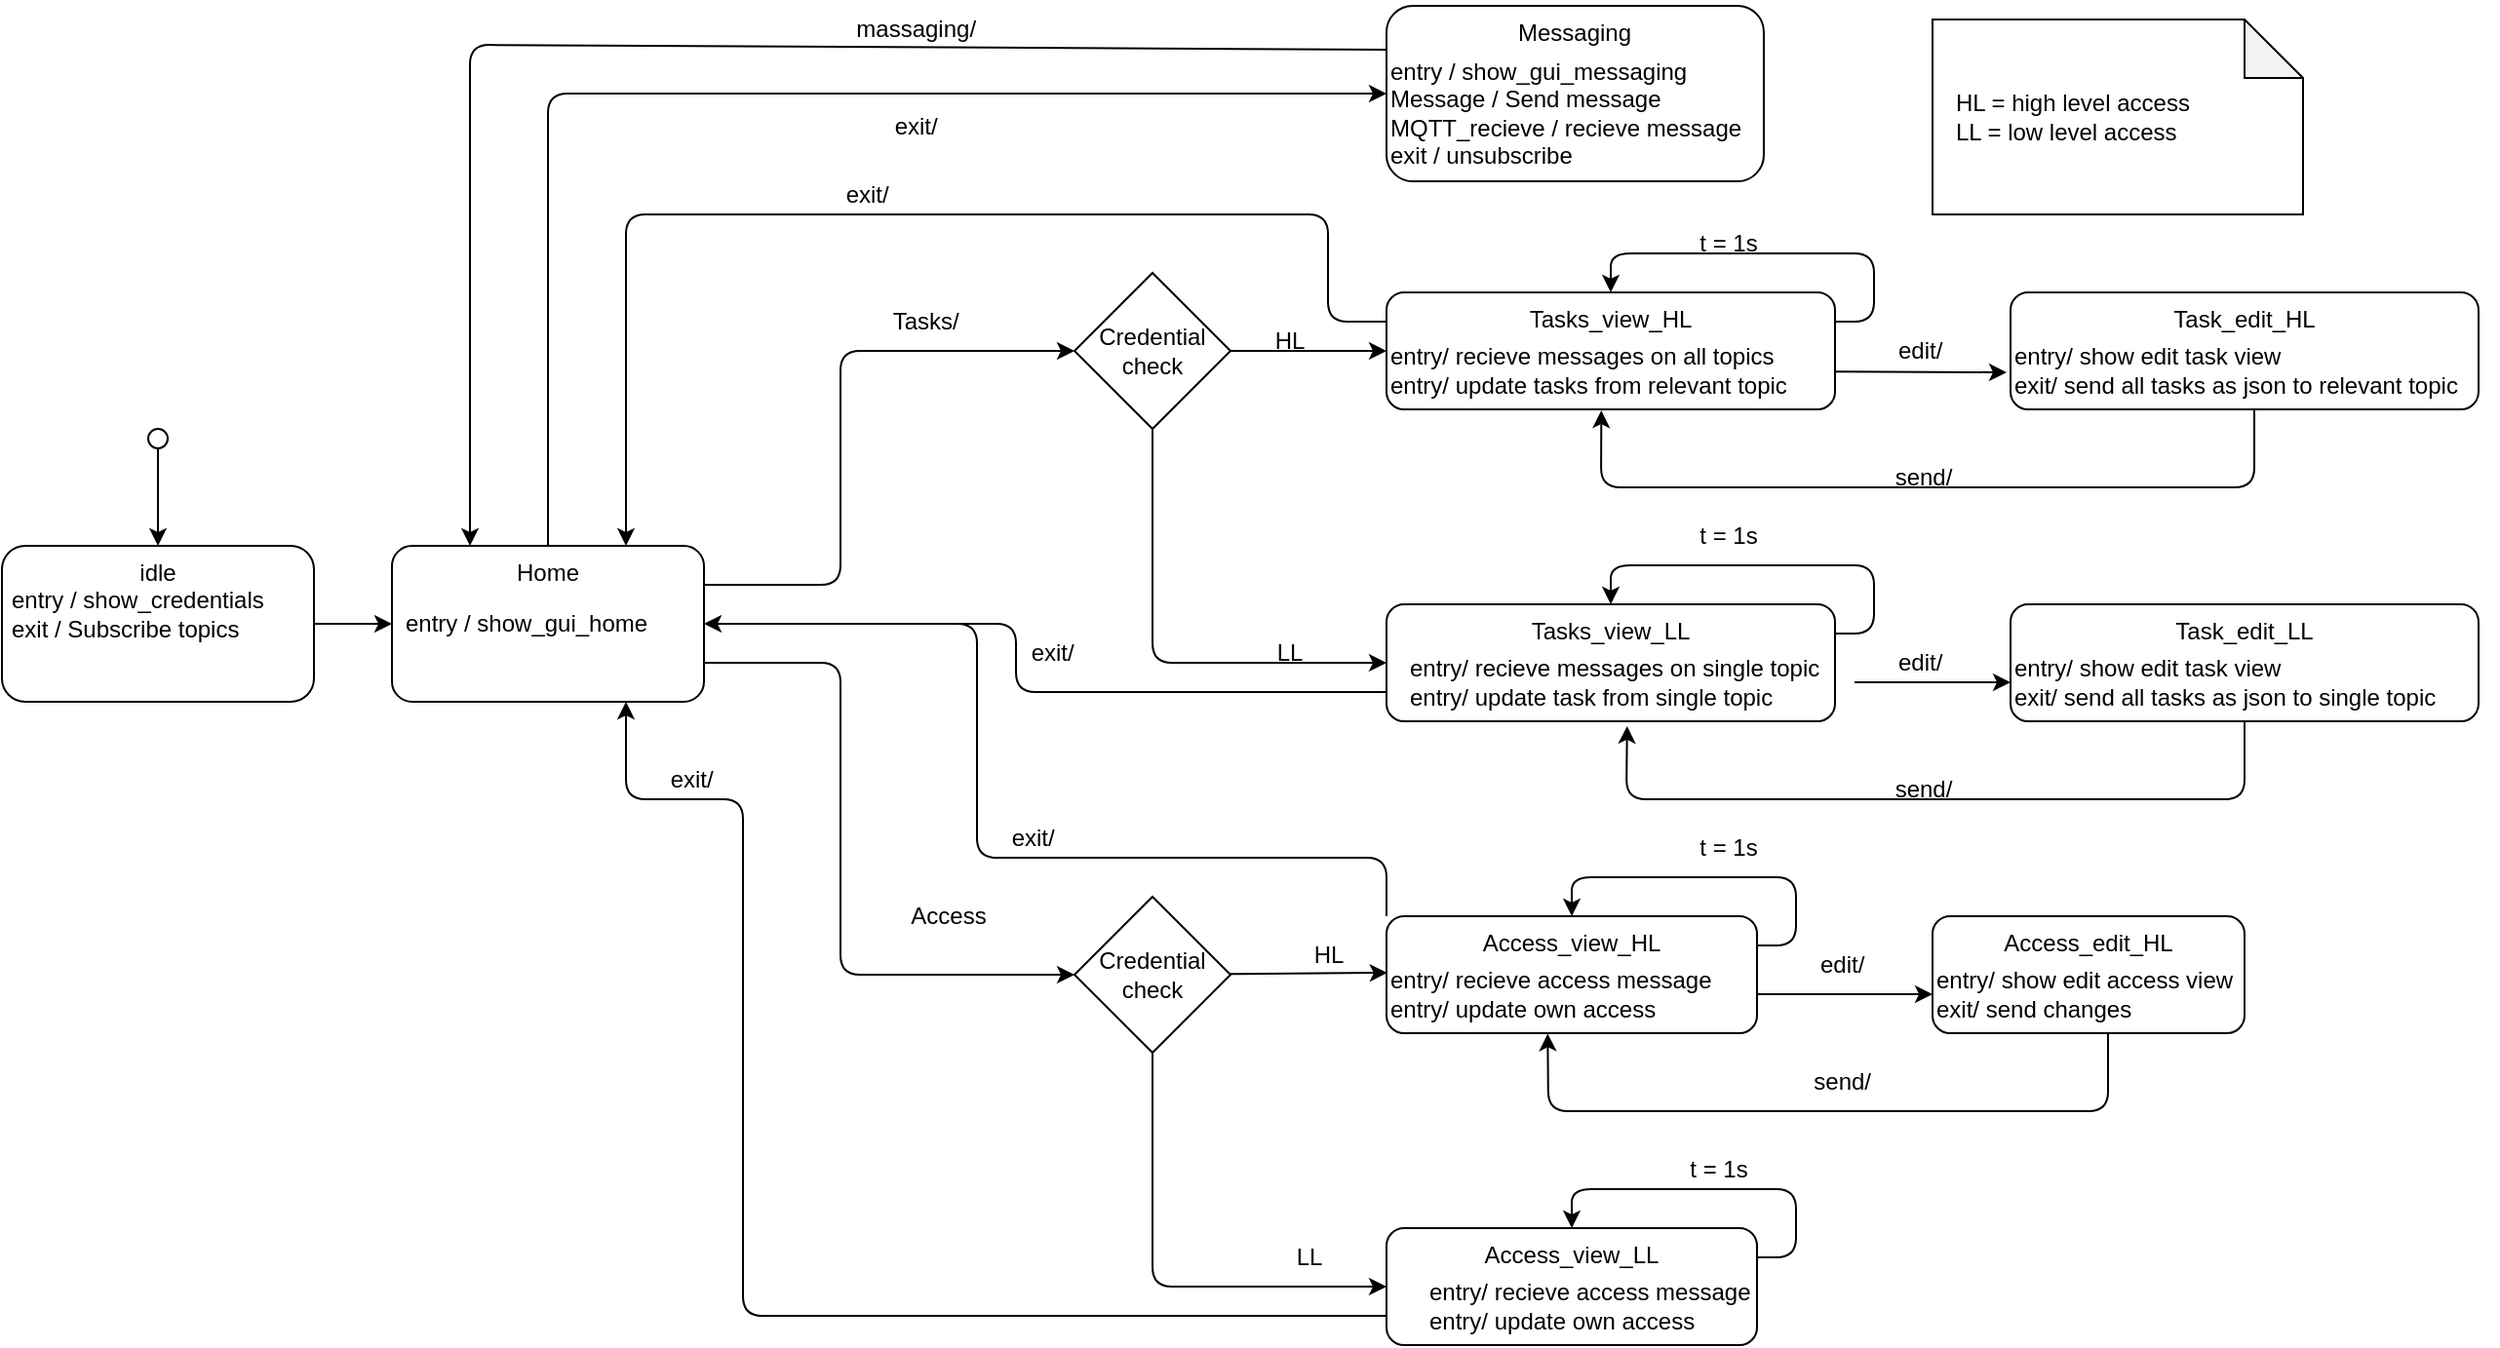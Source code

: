<mxfile>
    <diagram id="hsnAsNoOVvrT31XjlBDN" name="Page-1">
        <mxGraphModel dx="-349" dy="1102" grid="1" gridSize="10" guides="1" tooltips="1" connect="1" arrows="1" fold="1" page="0" pageScale="1" pageWidth="850" pageHeight="1100" math="0" shadow="0">
            <root>
                <mxCell id="0"/>
                <mxCell id="1" parent="0"/>
                <mxCell id="42" value="" style="group" parent="1" vertex="1" connectable="0">
                    <mxGeometry x="1050" y="-290" width="160" height="80" as="geometry"/>
                </mxCell>
                <mxCell id="43" value="idle" style="rounded=1;whiteSpace=wrap;html=1;verticalAlign=top;" parent="42" vertex="1">
                    <mxGeometry width="160" height="80" as="geometry"/>
                </mxCell>
                <mxCell id="44" value="entry / show_credentials&lt;br&gt;exit / Subscribe topics" style="text;html=1;align=left;verticalAlign=middle;resizable=0;points=[];autosize=1;strokeColor=none;fillColor=none;" parent="42" vertex="1">
                    <mxGeometry x="3" y="15" width="150" height="40" as="geometry"/>
                </mxCell>
                <mxCell id="46" value="" style="group" parent="1" vertex="1" connectable="0">
                    <mxGeometry x="1250" y="-290" width="185" height="80" as="geometry"/>
                </mxCell>
                <mxCell id="47" value="Home" style="rounded=1;whiteSpace=wrap;html=1;verticalAlign=top;arcSize=13;" parent="46" vertex="1">
                    <mxGeometry width="160" height="80" as="geometry"/>
                </mxCell>
                <mxCell id="48" value="&lt;span style=&quot;&quot;&gt;entry / show_gui_home&lt;br&gt;&lt;/span&gt;" style="text;html=1;strokeColor=none;fillColor=none;align=left;verticalAlign=middle;whiteSpace=wrap;rounded=0;" parent="46" vertex="1">
                    <mxGeometry x="5" y="25" width="155" height="30" as="geometry"/>
                </mxCell>
                <mxCell id="75" value="" style="group" parent="1" vertex="1" connectable="0">
                    <mxGeometry x="1760" y="-567" width="260" height="90" as="geometry"/>
                </mxCell>
                <mxCell id="72" value="Messaging" style="rounded=1;whiteSpace=wrap;html=1;verticalAlign=top;" parent="75" vertex="1">
                    <mxGeometry width="193.49" height="90" as="geometry"/>
                </mxCell>
                <mxCell id="73" value="entry / show_gui_messaging&lt;br&gt;Message / Send message&lt;br&gt;MQTT_recieve / recieve message&amp;nbsp;&lt;br&gt;exit / unsubscribe" style="text;html=1;align=left;verticalAlign=middle;resizable=0;points=[];autosize=1;strokeColor=none;fillColor=none;" parent="75" vertex="1">
                    <mxGeometry x="-0.003" y="20" width="210" height="70" as="geometry"/>
                </mxCell>
                <mxCell id="76" style="edgeStyle=none;html=1;entryX=0;entryY=0.5;entryDx=0;entryDy=0;" parent="1" source="43" target="47" edge="1">
                    <mxGeometry relative="1" as="geometry"/>
                </mxCell>
                <mxCell id="115" value="" style="group" parent="1" vertex="1" connectable="0">
                    <mxGeometry x="1760" y="-420" width="240" height="60" as="geometry"/>
                </mxCell>
                <mxCell id="107" value="Tasks_view_HL" style="rounded=1;whiteSpace=wrap;html=1;verticalAlign=top;" parent="115" vertex="1">
                    <mxGeometry width="230" height="60" as="geometry"/>
                </mxCell>
                <mxCell id="111" value="entry/ recieve messages on all topics&lt;br&gt;entry/ update tasks from relevant topic" style="text;html=1;align=left;verticalAlign=middle;resizable=0;points=[];autosize=1;strokeColor=none;fillColor=none;" parent="115" vertex="1">
                    <mxGeometry y="20" width="230" height="40" as="geometry"/>
                </mxCell>
                <mxCell id="128" style="edgeStyle=none;html=1;exitX=1;exitY=0.25;exitDx=0;exitDy=0;entryX=0.5;entryY=0;entryDx=0;entryDy=0;" parent="115" source="107" target="107" edge="1">
                    <mxGeometry relative="1" as="geometry">
                        <Array as="points">
                            <mxPoint x="250" y="15"/>
                            <mxPoint x="250" y="-20"/>
                            <mxPoint x="115" y="-20"/>
                        </Array>
                    </mxGeometry>
                </mxCell>
                <mxCell id="116" value="" style="group" parent="1" vertex="1" connectable="0">
                    <mxGeometry x="1760" y="-260" width="230" height="60" as="geometry"/>
                </mxCell>
                <mxCell id="109" value="Tasks_view_LL" style="rounded=1;whiteSpace=wrap;html=1;verticalAlign=top;" parent="116" vertex="1">
                    <mxGeometry width="230" height="60" as="geometry"/>
                </mxCell>
                <mxCell id="112" value="entry/ recieve messages on single topic&lt;br&gt;entry/ update task from single topic" style="text;html=1;align=left;verticalAlign=middle;resizable=0;points=[];autosize=1;strokeColor=none;fillColor=none;" parent="116" vertex="1">
                    <mxGeometry x="10" y="20" width="230" height="40" as="geometry"/>
                </mxCell>
                <mxCell id="131" style="edgeStyle=none;html=1;exitX=1;exitY=0.25;exitDx=0;exitDy=0;entryX=0.5;entryY=0;entryDx=0;entryDy=0;" parent="116" source="109" target="109" edge="1">
                    <mxGeometry relative="1" as="geometry">
                        <Array as="points">
                            <mxPoint x="250" y="15"/>
                            <mxPoint x="250" y="-20"/>
                            <mxPoint x="115" y="-20"/>
                        </Array>
                    </mxGeometry>
                </mxCell>
                <mxCell id="121" value="" style="group" parent="1" vertex="1" connectable="0">
                    <mxGeometry x="2080" y="-420" width="250" height="60" as="geometry"/>
                </mxCell>
                <mxCell id="117" value="Task_edit_HL" style="rounded=1;whiteSpace=wrap;html=1;verticalAlign=top;" parent="121" vertex="1">
                    <mxGeometry width="240" height="60" as="geometry"/>
                </mxCell>
                <mxCell id="120" value="entry/ show edit task view&lt;br&gt;exit/ send all tasks as json to relevant topic" style="text;html=1;align=left;verticalAlign=middle;resizable=0;points=[];autosize=1;strokeColor=none;fillColor=none;" parent="121" vertex="1">
                    <mxGeometry y="20" width="250" height="40" as="geometry"/>
                </mxCell>
                <mxCell id="122" value="" style="group" parent="1" vertex="1" connectable="0">
                    <mxGeometry x="2080" y="-260" width="240" height="60" as="geometry"/>
                </mxCell>
                <mxCell id="118" value="Task_edit_LL" style="rounded=1;whiteSpace=wrap;html=1;verticalAlign=top;" parent="122" vertex="1">
                    <mxGeometry width="240" height="60" as="geometry"/>
                </mxCell>
                <mxCell id="119" value="entry/ show edit task view&lt;br&gt;exit/ send all tasks as json to single topic" style="text;html=1;align=left;verticalAlign=middle;resizable=0;points=[];autosize=1;strokeColor=none;fillColor=none;" parent="122" vertex="1">
                    <mxGeometry y="20" width="240" height="40" as="geometry"/>
                </mxCell>
                <mxCell id="175" style="edgeStyle=none;html=1;entryX=0;entryY=0.5;entryDx=0;entryDy=0;" parent="1" source="123" target="107" edge="1">
                    <mxGeometry relative="1" as="geometry"/>
                </mxCell>
                <mxCell id="177" style="edgeStyle=none;html=1;entryX=0;entryY=0.5;entryDx=0;entryDy=0;" parent="1" source="123" target="109" edge="1">
                    <mxGeometry relative="1" as="geometry">
                        <Array as="points">
                            <mxPoint x="1640" y="-230"/>
                        </Array>
                    </mxGeometry>
                </mxCell>
                <mxCell id="124" style="edgeStyle=none;html=1;entryX=-0.008;entryY=0.525;entryDx=0;entryDy=0;entryPerimeter=0;" parent="1" source="111" target="120" edge="1">
                    <mxGeometry relative="1" as="geometry"/>
                </mxCell>
                <mxCell id="123" value="Credential check" style="rhombus;whiteSpace=wrap;html=1;" parent="1" vertex="1">
                    <mxGeometry x="1600" y="-430" width="80" height="80" as="geometry"/>
                </mxCell>
                <mxCell id="127" style="edgeStyle=none;html=1;entryX=0.479;entryY=1.014;entryDx=0;entryDy=0;entryPerimeter=0;" parent="1" source="120" target="111" edge="1">
                    <mxGeometry relative="1" as="geometry">
                        <Array as="points">
                            <mxPoint x="2205" y="-320"/>
                            <mxPoint x="1870" y="-320"/>
                        </Array>
                    </mxGeometry>
                </mxCell>
                <mxCell id="129" style="edgeStyle=none;html=1;" parent="1" source="112" target="119" edge="1">
                    <mxGeometry relative="1" as="geometry"/>
                </mxCell>
                <mxCell id="130" style="edgeStyle=none;html=1;entryX=0.493;entryY=1.062;entryDx=0;entryDy=0;entryPerimeter=0;" parent="1" source="119" target="112" edge="1">
                    <mxGeometry relative="1" as="geometry">
                        <Array as="points">
                            <mxPoint x="2200" y="-160"/>
                            <mxPoint x="1883" y="-160"/>
                        </Array>
                    </mxGeometry>
                </mxCell>
                <mxCell id="132" value="send/" style="text;html=1;align=center;verticalAlign=middle;resizable=0;points=[];autosize=1;strokeColor=none;fillColor=none;" parent="1" vertex="1">
                    <mxGeometry x="2010" y="-180" width="50" height="30" as="geometry"/>
                </mxCell>
                <mxCell id="133" value="send/" style="text;html=1;align=center;verticalAlign=middle;resizable=0;points=[];autosize=1;strokeColor=none;fillColor=none;" parent="1" vertex="1">
                    <mxGeometry x="2010" y="-340" width="50" height="30" as="geometry"/>
                </mxCell>
                <mxCell id="135" value="" style="group" parent="1" vertex="1" connectable="0">
                    <mxGeometry x="2040" y="-560" width="190" height="100" as="geometry"/>
                </mxCell>
                <mxCell id="134" value="" style="shape=note;whiteSpace=wrap;html=1;backgroundOutline=1;darkOpacity=0.05;" parent="135" vertex="1">
                    <mxGeometry width="190" height="100" as="geometry"/>
                </mxCell>
                <mxCell id="108" value="&lt;div style=&quot;&quot;&gt;&lt;/div&gt;HL = high level access&lt;br&gt;&lt;div style=&quot;&quot;&gt;&lt;span style=&quot;background-color: initial;&quot;&gt;LL = low level access&lt;/span&gt;&lt;/div&gt;" style="text;html=1;align=left;verticalAlign=middle;resizable=0;points=[];autosize=1;strokeColor=none;fillColor=none;" parent="135" vertex="1">
                    <mxGeometry x="10" y="30" width="140" height="40" as="geometry"/>
                </mxCell>
                <mxCell id="136" value="edit/&amp;nbsp;" style="text;html=1;align=center;verticalAlign=middle;resizable=0;points=[];autosize=1;strokeColor=none;fillColor=none;" parent="1" vertex="1">
                    <mxGeometry x="2010" y="-405" width="50" height="30" as="geometry"/>
                </mxCell>
                <mxCell id="137" value="edit/&amp;nbsp;" style="text;html=1;align=center;verticalAlign=middle;resizable=0;points=[];autosize=1;strokeColor=none;fillColor=none;" parent="1" vertex="1">
                    <mxGeometry x="2010" y="-245" width="50" height="30" as="geometry"/>
                </mxCell>
                <mxCell id="139" value="t = 1s" style="text;html=1;align=center;verticalAlign=middle;resizable=0;points=[];autosize=1;strokeColor=none;fillColor=none;" parent="1" vertex="1">
                    <mxGeometry x="1910" y="-460" width="50" height="30" as="geometry"/>
                </mxCell>
                <mxCell id="140" value="t = 1s" style="text;html=1;align=center;verticalAlign=middle;resizable=0;points=[];autosize=1;strokeColor=none;fillColor=none;" parent="1" vertex="1">
                    <mxGeometry x="1910" y="-310" width="50" height="30" as="geometry"/>
                </mxCell>
                <mxCell id="148" value="" style="group" parent="1" vertex="1" connectable="0">
                    <mxGeometry x="1760" y="60" width="190" height="60" as="geometry"/>
                </mxCell>
                <mxCell id="143" value="Access_view_LL" style="rounded=1;whiteSpace=wrap;html=1;verticalAlign=top;" parent="148" vertex="1">
                    <mxGeometry width="190" height="60" as="geometry"/>
                </mxCell>
                <mxCell id="145" value="entry/ recieve access message&lt;br&gt;entry/ update own access" style="text;html=1;align=left;verticalAlign=middle;resizable=0;points=[];autosize=1;strokeColor=none;fillColor=none;" parent="148" vertex="1">
                    <mxGeometry x="20" y="20" width="190" height="40" as="geometry"/>
                </mxCell>
                <mxCell id="167" style="edgeStyle=none;html=1;exitX=1;exitY=0.25;exitDx=0;exitDy=0;entryX=0.5;entryY=0;entryDx=0;entryDy=0;" parent="148" source="143" target="143" edge="1">
                    <mxGeometry relative="1" as="geometry">
                        <Array as="points">
                            <mxPoint x="210" y="15"/>
                            <mxPoint x="210" y="-20"/>
                            <mxPoint x="95" y="-20"/>
                        </Array>
                    </mxGeometry>
                </mxCell>
                <mxCell id="149" value="" style="group" parent="1" vertex="1" connectable="0">
                    <mxGeometry x="1760" y="-100" width="190" height="60" as="geometry"/>
                </mxCell>
                <mxCell id="142" value="Access_view_HL" style="rounded=1;whiteSpace=wrap;html=1;verticalAlign=top;" parent="149" vertex="1">
                    <mxGeometry width="190" height="60" as="geometry"/>
                </mxCell>
                <mxCell id="144" value="entry/ recieve access message&lt;br&gt;entry/ update own access" style="text;html=1;align=left;verticalAlign=middle;resizable=0;points=[];autosize=1;strokeColor=none;fillColor=none;" parent="149" vertex="1">
                    <mxGeometry y="20" width="190" height="40" as="geometry"/>
                </mxCell>
                <mxCell id="160" style="edgeStyle=none;html=1;exitX=1;exitY=0.25;exitDx=0;exitDy=0;entryX=0.5;entryY=0;entryDx=0;entryDy=0;" parent="149" source="142" target="142" edge="1">
                    <mxGeometry relative="1" as="geometry">
                        <Array as="points">
                            <mxPoint x="210" y="15"/>
                            <mxPoint x="210" y="-20"/>
                            <mxPoint x="95" y="-20"/>
                        </Array>
                    </mxGeometry>
                </mxCell>
                <mxCell id="153" value="" style="group" parent="1" vertex="1" connectable="0">
                    <mxGeometry x="2040" y="-100" width="180" height="60" as="geometry"/>
                </mxCell>
                <mxCell id="151" value="Access_edit_HL" style="rounded=1;whiteSpace=wrap;html=1;verticalAlign=top;" parent="153" vertex="1">
                    <mxGeometry width="160" height="60" as="geometry"/>
                </mxCell>
                <mxCell id="152" value="entry/ show edit access view&lt;br&gt;exit/ send changes" style="text;html=1;align=left;verticalAlign=middle;resizable=0;points=[];autosize=1;strokeColor=none;fillColor=none;" parent="153" vertex="1">
                    <mxGeometry y="20" width="180" height="40" as="geometry"/>
                </mxCell>
                <mxCell id="179" style="edgeStyle=none;html=1;entryX=0.002;entryY=0.225;entryDx=0;entryDy=0;entryPerimeter=0;" parent="1" source="154" target="144" edge="1">
                    <mxGeometry relative="1" as="geometry"/>
                </mxCell>
                <mxCell id="181" style="edgeStyle=none;html=1;exitX=0.5;exitY=1;exitDx=0;exitDy=0;entryX=0;entryY=0.5;entryDx=0;entryDy=0;" parent="1" source="154" target="143" edge="1">
                    <mxGeometry relative="1" as="geometry">
                        <mxPoint x="1760" y="95" as="targetPoint"/>
                        <Array as="points">
                            <mxPoint x="1640" y="90"/>
                        </Array>
                    </mxGeometry>
                </mxCell>
                <mxCell id="154" value="Credential check" style="rhombus;whiteSpace=wrap;html=1;" parent="1" vertex="1">
                    <mxGeometry x="1600" y="-110" width="80" height="80" as="geometry"/>
                </mxCell>
                <mxCell id="158" style="edgeStyle=none;html=1;" parent="1" source="144" target="152" edge="1">
                    <mxGeometry relative="1" as="geometry"/>
                </mxCell>
                <mxCell id="159" value="edit/&amp;nbsp;" style="text;html=1;align=center;verticalAlign=middle;resizable=0;points=[];autosize=1;strokeColor=none;fillColor=none;" parent="1" vertex="1">
                    <mxGeometry x="1970" y="-90" width="50" height="30" as="geometry"/>
                </mxCell>
                <mxCell id="164" value="t = 1s" style="text;html=1;align=center;verticalAlign=middle;resizable=0;points=[];autosize=1;strokeColor=none;fillColor=none;" parent="1" vertex="1">
                    <mxGeometry x="1910" y="-150" width="50" height="30" as="geometry"/>
                </mxCell>
                <mxCell id="165" style="edgeStyle=none;html=1;entryX=0.435;entryY=1.005;entryDx=0;entryDy=0;entryPerimeter=0;" parent="1" source="152" target="144" edge="1">
                    <mxGeometry relative="1" as="geometry">
                        <Array as="points">
                            <mxPoint x="2130"/>
                            <mxPoint x="1843"/>
                        </Array>
                    </mxGeometry>
                </mxCell>
                <mxCell id="166" value="send/&amp;nbsp;" style="text;html=1;align=center;verticalAlign=middle;resizable=0;points=[];autosize=1;strokeColor=none;fillColor=none;" parent="1" vertex="1">
                    <mxGeometry x="1965" y="-30" width="60" height="30" as="geometry"/>
                </mxCell>
                <mxCell id="168" value="t = 1s" style="text;html=1;align=center;verticalAlign=middle;resizable=0;points=[];autosize=1;strokeColor=none;fillColor=none;" parent="1" vertex="1">
                    <mxGeometry x="1905" y="15" width="50" height="30" as="geometry"/>
                </mxCell>
                <mxCell id="169" style="edgeStyle=none;html=1;exitX=0.5;exitY=0;exitDx=0;exitDy=0;entryX=0;entryY=0.5;entryDx=0;entryDy=0;" parent="1" source="47" target="72" edge="1">
                    <mxGeometry relative="1" as="geometry">
                        <mxPoint x="1710" y="-500" as="targetPoint"/>
                        <Array as="points">
                            <mxPoint x="1330" y="-522"/>
                        </Array>
                    </mxGeometry>
                </mxCell>
                <mxCell id="170" style="edgeStyle=none;html=1;exitX=0;exitY=0.25;exitDx=0;exitDy=0;entryX=0.25;entryY=0;entryDx=0;entryDy=0;" parent="1" source="72" target="47" edge="1">
                    <mxGeometry relative="1" as="geometry">
                        <Array as="points">
                            <mxPoint x="1290" y="-547"/>
                        </Array>
                    </mxGeometry>
                </mxCell>
                <mxCell id="173" style="edgeStyle=none;html=1;exitX=1;exitY=0.75;exitDx=0;exitDy=0;entryX=0;entryY=0.5;entryDx=0;entryDy=0;" parent="1" source="47" target="154" edge="1">
                    <mxGeometry relative="1" as="geometry">
                        <Array as="points">
                            <mxPoint x="1480" y="-230"/>
                            <mxPoint x="1480" y="-70"/>
                        </Array>
                    </mxGeometry>
                </mxCell>
                <mxCell id="174" style="edgeStyle=none;html=1;exitX=1;exitY=0.25;exitDx=0;exitDy=0;entryX=0;entryY=0.5;entryDx=0;entryDy=0;" parent="1" source="47" target="123" edge="1">
                    <mxGeometry relative="1" as="geometry">
                        <Array as="points">
                            <mxPoint x="1480" y="-270"/>
                            <mxPoint x="1480" y="-390"/>
                        </Array>
                    </mxGeometry>
                </mxCell>
                <mxCell id="176" value="HL" style="text;html=1;align=center;verticalAlign=middle;resizable=0;points=[];autosize=1;strokeColor=none;fillColor=none;" parent="1" vertex="1">
                    <mxGeometry x="1690" y="-410" width="40" height="30" as="geometry"/>
                </mxCell>
                <mxCell id="178" value="LL" style="text;html=1;align=center;verticalAlign=middle;resizable=0;points=[];autosize=1;strokeColor=none;fillColor=none;" parent="1" vertex="1">
                    <mxGeometry x="1690" y="-250" width="40" height="30" as="geometry"/>
                </mxCell>
                <mxCell id="180" value="HL" style="text;html=1;align=center;verticalAlign=middle;resizable=0;points=[];autosize=1;strokeColor=none;fillColor=none;" parent="1" vertex="1">
                    <mxGeometry x="1710" y="-95" width="40" height="30" as="geometry"/>
                </mxCell>
                <mxCell id="182" value="LL" style="text;html=1;align=center;verticalAlign=middle;resizable=0;points=[];autosize=1;strokeColor=none;fillColor=none;" parent="1" vertex="1">
                    <mxGeometry x="1700" y="60" width="40" height="30" as="geometry"/>
                </mxCell>
                <mxCell id="183" value="massaging/&amp;nbsp;" style="text;html=1;align=center;verticalAlign=middle;resizable=0;points=[];autosize=1;strokeColor=none;fillColor=none;" parent="1" vertex="1">
                    <mxGeometry x="1475" y="-570" width="90" height="30" as="geometry"/>
                </mxCell>
                <mxCell id="184" value="exit/&amp;nbsp;" style="text;html=1;align=center;verticalAlign=middle;resizable=0;points=[];autosize=1;strokeColor=none;fillColor=none;" parent="1" vertex="1">
                    <mxGeometry x="1495" y="-520" width="50" height="30" as="geometry"/>
                </mxCell>
                <mxCell id="185" value="Tasks/&amp;nbsp;" style="text;html=1;align=center;verticalAlign=middle;resizable=0;points=[];autosize=1;strokeColor=none;fillColor=none;" parent="1" vertex="1">
                    <mxGeometry x="1495" y="-420" width="60" height="30" as="geometry"/>
                </mxCell>
                <mxCell id="186" value="Access" style="text;html=1;align=center;verticalAlign=middle;resizable=0;points=[];autosize=1;strokeColor=none;fillColor=none;" parent="1" vertex="1">
                    <mxGeometry x="1505" y="-115" width="60" height="30" as="geometry"/>
                </mxCell>
                <mxCell id="187" style="edgeStyle=none;html=1;exitX=0;exitY=0.25;exitDx=0;exitDy=0;entryX=0.75;entryY=0;entryDx=0;entryDy=0;" parent="1" source="107" target="47" edge="1">
                    <mxGeometry relative="1" as="geometry">
                        <mxPoint x="1410" y="-290" as="targetPoint"/>
                        <Array as="points">
                            <mxPoint x="1730" y="-405"/>
                            <mxPoint x="1730" y="-460"/>
                            <mxPoint x="1370" y="-460"/>
                        </Array>
                    </mxGeometry>
                </mxCell>
                <mxCell id="188" value="exit/&amp;nbsp;" style="text;html=1;align=center;verticalAlign=middle;resizable=0;points=[];autosize=1;strokeColor=none;fillColor=none;" parent="1" vertex="1">
                    <mxGeometry x="1470" y="-485" width="50" height="30" as="geometry"/>
                </mxCell>
                <mxCell id="189" style="edgeStyle=none;html=1;exitX=0;exitY=0.75;exitDx=0;exitDy=0;entryX=1;entryY=0.5;entryDx=0;entryDy=0;" parent="1" source="109" target="48" edge="1">
                    <mxGeometry relative="1" as="geometry">
                        <mxPoint x="1700" y="-170" as="targetPoint"/>
                        <Array as="points">
                            <mxPoint x="1570" y="-215"/>
                            <mxPoint x="1570" y="-250"/>
                        </Array>
                    </mxGeometry>
                </mxCell>
                <mxCell id="191" value="exit/&amp;nbsp;" style="text;html=1;align=center;verticalAlign=middle;resizable=0;points=[];autosize=1;strokeColor=none;fillColor=none;" parent="1" vertex="1">
                    <mxGeometry x="1565" y="-250" width="50" height="30" as="geometry"/>
                </mxCell>
                <mxCell id="192" style="edgeStyle=none;html=1;exitX=0;exitY=0;exitDx=0;exitDy=0;strokeColor=default;endArrow=none;endFill=0;" parent="1" source="142" edge="1">
                    <mxGeometry relative="1" as="geometry">
                        <mxPoint x="1500" y="-250" as="targetPoint"/>
                        <Array as="points">
                            <mxPoint x="1760" y="-130"/>
                            <mxPoint x="1550" y="-130"/>
                            <mxPoint x="1550" y="-250"/>
                        </Array>
                    </mxGeometry>
                </mxCell>
                <mxCell id="193" value="exit/&amp;nbsp;" style="text;html=1;align=center;verticalAlign=middle;resizable=0;points=[];autosize=1;strokeColor=none;fillColor=none;" parent="1" vertex="1">
                    <mxGeometry x="1555" y="-155" width="50" height="30" as="geometry"/>
                </mxCell>
                <mxCell id="194" style="edgeStyle=none;html=1;exitX=0;exitY=0.75;exitDx=0;exitDy=0;strokeColor=default;endArrow=classic;endFill=1;entryX=0.75;entryY=1;entryDx=0;entryDy=0;" parent="1" source="143" target="47" edge="1">
                    <mxGeometry relative="1" as="geometry">
                        <mxPoint x="1468.171" y="40" as="targetPoint"/>
                        <Array as="points">
                            <mxPoint x="1430" y="105"/>
                            <mxPoint x="1430" y="-160"/>
                            <mxPoint x="1370" y="-160"/>
                        </Array>
                    </mxGeometry>
                </mxCell>
                <mxCell id="195" value="exit/&amp;nbsp;" style="text;html=1;align=center;verticalAlign=middle;resizable=0;points=[];autosize=1;strokeColor=none;fillColor=none;" parent="1" vertex="1">
                    <mxGeometry x="1380" y="-185" width="50" height="30" as="geometry"/>
                </mxCell>
                <mxCell id="196" value="" style="ellipse;whiteSpace=wrap;html=1;aspect=fixed;" parent="1" vertex="1">
                    <mxGeometry x="1125" y="-350" width="10" height="10" as="geometry"/>
                </mxCell>
                <mxCell id="197" value="" style="endArrow=classic;html=1;exitX=0.5;exitY=1;exitDx=0;exitDy=0;entryX=0.5;entryY=0;entryDx=0;entryDy=0;" parent="1" source="196" target="43" edge="1">
                    <mxGeometry width="50" height="50" relative="1" as="geometry">
                        <mxPoint x="1150" y="-220" as="sourcePoint"/>
                        <mxPoint x="1200" y="-270" as="targetPoint"/>
                    </mxGeometry>
                </mxCell>
            </root>
        </mxGraphModel>
    </diagram>
</mxfile>